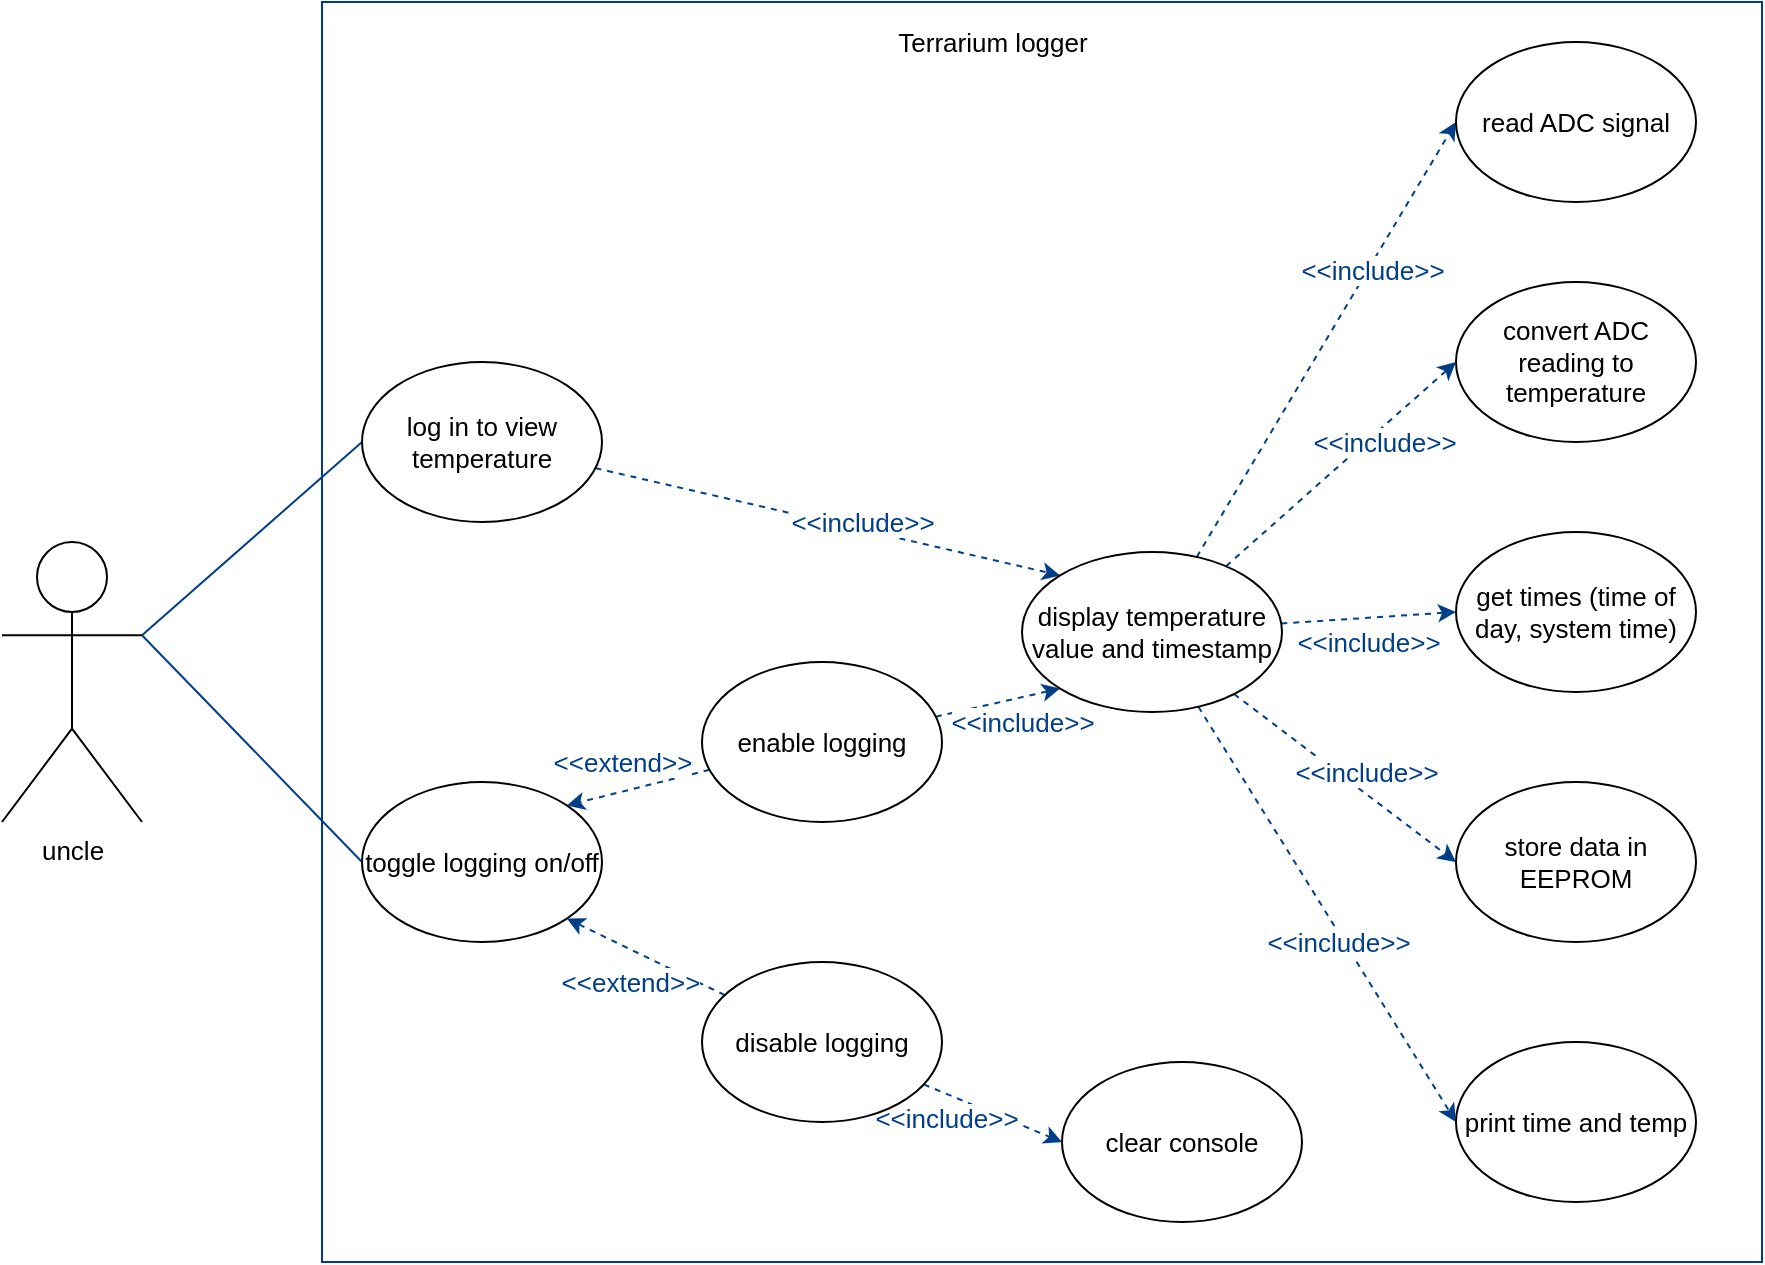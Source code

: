 <mxfile version="13.9.2" type="device"><diagram id="bnf7vGoHrRmRhigexyjS" name="Page-1"><mxGraphModel dx="1240" dy="1481" grid="1" gridSize="10" guides="1" tooltips="1" connect="1" arrows="1" fold="1" page="1" pageScale="1" pageWidth="1169" pageHeight="827" math="0" shadow="0"><root><mxCell id="0"/><mxCell id="1" parent="0"/><mxCell id="EnALXj96NAjafNV1f1GZ-1" value="" style="rounded=0;whiteSpace=wrap;html=1;fontSize=13;fillColor=none;strokeColor=#003F88;" vertex="1" parent="1"><mxGeometry x="260" y="-170" width="720" height="630" as="geometry"/></mxCell><mxCell id="EnALXj96NAjafNV1f1GZ-2" style="edgeStyle=none;rounded=0;orthogonalLoop=1;jettySize=auto;html=1;exitX=1;exitY=0.333;exitDx=0;exitDy=0;exitPerimeter=0;entryX=0;entryY=0.5;entryDx=0;entryDy=0;startArrow=none;startFill=0;endArrow=none;endFill=0;fontSize=13;strokeColor=#003F88;" edge="1" parent="1" source="EnALXj96NAjafNV1f1GZ-4" target="EnALXj96NAjafNV1f1GZ-7"><mxGeometry relative="1" as="geometry"/></mxCell><mxCell id="EnALXj96NAjafNV1f1GZ-3" style="edgeStyle=none;rounded=0;orthogonalLoop=1;jettySize=auto;html=1;exitX=1;exitY=0.333;exitDx=0;exitDy=0;exitPerimeter=0;entryX=0;entryY=0.5;entryDx=0;entryDy=0;startArrow=none;startFill=0;endArrow=none;endFill=0;fontSize=13;strokeColor=#003F88;" edge="1" parent="1" source="EnALXj96NAjafNV1f1GZ-4" target="EnALXj96NAjafNV1f1GZ-8"><mxGeometry relative="1" as="geometry"/></mxCell><mxCell id="EnALXj96NAjafNV1f1GZ-4" value="&lt;div style=&quot;font-size: 13px;&quot;&gt;uncle&lt;/div&gt;" style="shape=umlActor;verticalLabelPosition=bottom;verticalAlign=top;html=1;outlineConnect=0;fontSize=13;" vertex="1" parent="1"><mxGeometry x="100" y="100" width="70" height="140" as="geometry"/></mxCell><mxCell id="EnALXj96NAjafNV1f1GZ-5" style="edgeStyle=none;rounded=0;orthogonalLoop=1;jettySize=auto;html=1;entryX=0;entryY=0;entryDx=0;entryDy=0;dashed=1;startArrow=none;startFill=0;endArrow=classic;endFill=1;fontSize=13;strokeColor=#003F88;" edge="1" parent="1" source="EnALXj96NAjafNV1f1GZ-7" target="EnALXj96NAjafNV1f1GZ-29"><mxGeometry relative="1" as="geometry"/></mxCell><mxCell id="EnALXj96NAjafNV1f1GZ-6" value="&amp;lt;&amp;lt;include&amp;gt;&amp;gt;" style="edgeLabel;html=1;align=center;verticalAlign=middle;resizable=0;points=[];fontSize=13;fontColor=#003F88;" vertex="1" connectable="0" parent="EnALXj96NAjafNV1f1GZ-5"><mxGeometry x="0.304" y="2" relative="1" as="geometry"><mxPoint x="-18.5" y="-6.07" as="offset"/></mxGeometry></mxCell><mxCell id="EnALXj96NAjafNV1f1GZ-7" value="log in to view temperature" style="ellipse;whiteSpace=wrap;html=1;fontSize=13;" vertex="1" parent="1"><mxGeometry x="280" y="10" width="120" height="80" as="geometry"/></mxCell><mxCell id="EnALXj96NAjafNV1f1GZ-8" value="toggle logging on/off" style="ellipse;whiteSpace=wrap;html=1;fontSize=13;" vertex="1" parent="1"><mxGeometry x="280" y="220" width="120" height="80" as="geometry"/></mxCell><mxCell id="EnALXj96NAjafNV1f1GZ-9" style="edgeStyle=none;rounded=0;orthogonalLoop=1;jettySize=auto;html=1;entryX=0;entryY=1;entryDx=0;entryDy=0;dashed=1;startArrow=none;startFill=0;endArrow=classic;endFill=1;fontSize=13;strokeColor=#003F88;fontColor=#003F88;" edge="1" parent="1" source="EnALXj96NAjafNV1f1GZ-13" target="EnALXj96NAjafNV1f1GZ-29"><mxGeometry relative="1" as="geometry"/></mxCell><mxCell id="EnALXj96NAjafNV1f1GZ-10" value="&amp;lt;&amp;lt;include&amp;gt;&amp;gt;" style="edgeLabel;html=1;align=center;verticalAlign=middle;resizable=0;points=[];fontSize=13;fontColor=#003F88;" vertex="1" connectable="0" parent="EnALXj96NAjafNV1f1GZ-9"><mxGeometry x="-0.253" relative="1" as="geometry"><mxPoint x="19.81" y="7.81" as="offset"/></mxGeometry></mxCell><mxCell id="EnALXj96NAjafNV1f1GZ-11" style="edgeStyle=none;rounded=0;orthogonalLoop=1;jettySize=auto;html=1;entryX=1;entryY=0;entryDx=0;entryDy=0;dashed=1;startArrow=none;startFill=0;endArrow=classic;endFill=1;fontSize=13;strokeColor=#003F88;fontColor=#003F88;" edge="1" parent="1" source="EnALXj96NAjafNV1f1GZ-13" target="EnALXj96NAjafNV1f1GZ-8"><mxGeometry relative="1" as="geometry"/></mxCell><mxCell id="EnALXj96NAjafNV1f1GZ-12" value="&amp;lt;&amp;lt;extend&amp;gt;&amp;gt;" style="edgeLabel;html=1;align=center;verticalAlign=middle;resizable=0;points=[];fontSize=13;fontColor=#003F88;" vertex="1" connectable="0" parent="EnALXj96NAjafNV1f1GZ-11"><mxGeometry x="0.249" y="2" relative="1" as="geometry"><mxPoint x="0.12" y="-16.95" as="offset"/></mxGeometry></mxCell><mxCell id="EnALXj96NAjafNV1f1GZ-13" value="enable logging" style="ellipse;whiteSpace=wrap;html=1;fontSize=13;" vertex="1" parent="1"><mxGeometry x="450" y="160" width="120" height="80" as="geometry"/></mxCell><mxCell id="EnALXj96NAjafNV1f1GZ-14" style="edgeStyle=none;rounded=0;orthogonalLoop=1;jettySize=auto;html=1;entryX=1;entryY=1;entryDx=0;entryDy=0;dashed=1;startArrow=none;startFill=0;endArrow=classic;endFill=1;fontSize=13;strokeColor=#003F88;fontColor=#003F88;" edge="1" parent="1" source="EnALXj96NAjafNV1f1GZ-18" target="EnALXj96NAjafNV1f1GZ-8"><mxGeometry relative="1" as="geometry"/></mxCell><mxCell id="EnALXj96NAjafNV1f1GZ-15" value="&amp;lt;&amp;lt;extend&amp;gt;&amp;gt;" style="edgeLabel;html=1;align=center;verticalAlign=middle;resizable=0;points=[];fontSize=13;fontColor=#003F88;" vertex="1" connectable="0" parent="EnALXj96NAjafNV1f1GZ-14"><mxGeometry x="-0.559" y="2" relative="1" as="geometry"><mxPoint x="-28.97" y="0.18" as="offset"/></mxGeometry></mxCell><mxCell id="EnALXj96NAjafNV1f1GZ-16" style="edgeStyle=none;rounded=0;orthogonalLoop=1;jettySize=auto;html=1;entryX=0;entryY=0.5;entryDx=0;entryDy=0;startArrow=none;startFill=0;endArrow=classic;endFill=1;fontSize=13;dashed=1;strokeColor=#003F88;" edge="1" parent="1" source="EnALXj96NAjafNV1f1GZ-18" target="EnALXj96NAjafNV1f1GZ-36"><mxGeometry relative="1" as="geometry"/></mxCell><mxCell id="EnALXj96NAjafNV1f1GZ-17" value="&amp;lt;&amp;lt;include&amp;gt;&amp;gt;" style="edgeLabel;html=1;align=center;verticalAlign=middle;resizable=0;points=[];fontSize=13;fontColor=#003F88;" vertex="1" connectable="0" parent="EnALXj96NAjafNV1f1GZ-16"><mxGeometry x="0.14" relative="1" as="geometry"><mxPoint x="-28.83" as="offset"/></mxGeometry></mxCell><mxCell id="EnALXj96NAjafNV1f1GZ-18" value="disable logging" style="ellipse;whiteSpace=wrap;html=1;fontSize=13;" vertex="1" parent="1"><mxGeometry x="450" y="310" width="120" height="80" as="geometry"/></mxCell><mxCell id="EnALXj96NAjafNV1f1GZ-19" style="edgeStyle=none;rounded=0;orthogonalLoop=1;jettySize=auto;html=1;entryX=0;entryY=0.5;entryDx=0;entryDy=0;dashed=1;startArrow=none;startFill=0;endArrow=classic;endFill=1;fontSize=13;strokeColor=#003F88;" edge="1" parent="1" source="EnALXj96NAjafNV1f1GZ-29" target="EnALXj96NAjafNV1f1GZ-30"><mxGeometry relative="1" as="geometry"/></mxCell><mxCell id="EnALXj96NAjafNV1f1GZ-20" value="&amp;lt;&amp;lt;include&amp;gt;&amp;gt;" style="edgeLabel;html=1;align=center;verticalAlign=middle;resizable=0;points=[];fontSize=13;fontColor=#003F88;" vertex="1" connectable="0" parent="EnALXj96NAjafNV1f1GZ-19"><mxGeometry x="0.328" y="-1" relative="1" as="geometry"><mxPoint as="offset"/></mxGeometry></mxCell><mxCell id="EnALXj96NAjafNV1f1GZ-21" style="edgeStyle=none;rounded=0;orthogonalLoop=1;jettySize=auto;html=1;entryX=0;entryY=0.5;entryDx=0;entryDy=0;dashed=1;startArrow=none;startFill=0;endArrow=classic;endFill=1;fontSize=13;strokeColor=#003F88;" edge="1" parent="1" source="EnALXj96NAjafNV1f1GZ-29" target="EnALXj96NAjafNV1f1GZ-31"><mxGeometry relative="1" as="geometry"/></mxCell><mxCell id="EnALXj96NAjafNV1f1GZ-22" value="&amp;lt;&amp;lt;include&amp;gt;&amp;gt;" style="edgeLabel;html=1;align=center;verticalAlign=middle;resizable=0;points=[];fontSize=13;fontColor=#003F88;" vertex="1" connectable="0" parent="EnALXj96NAjafNV1f1GZ-21"><mxGeometry x="0.53" relative="1" as="geometry"><mxPoint x="-8.63" y="15.59" as="offset"/></mxGeometry></mxCell><mxCell id="EnALXj96NAjafNV1f1GZ-23" style="edgeStyle=none;rounded=0;orthogonalLoop=1;jettySize=auto;html=1;entryX=0;entryY=0.5;entryDx=0;entryDy=0;dashed=1;startArrow=none;startFill=0;endArrow=classic;endFill=1;fontSize=13;strokeColor=#003F88;fontColor=#003F88;" edge="1" parent="1" source="EnALXj96NAjafNV1f1GZ-29" target="EnALXj96NAjafNV1f1GZ-32"><mxGeometry relative="1" as="geometry"/></mxCell><mxCell id="EnALXj96NAjafNV1f1GZ-24" value="&amp;lt;&amp;lt;include&amp;gt;&amp;gt;" style="edgeLabel;html=1;align=center;verticalAlign=middle;resizable=0;points=[];fontSize=13;fontColor=#003F88;" vertex="1" connectable="0" parent="EnALXj96NAjafNV1f1GZ-23"><mxGeometry x="0.432" y="2" relative="1" as="geometry"><mxPoint x="-18.65" y="15.2" as="offset"/></mxGeometry></mxCell><mxCell id="EnALXj96NAjafNV1f1GZ-25" style="edgeStyle=none;rounded=0;orthogonalLoop=1;jettySize=auto;html=1;entryX=0;entryY=0.5;entryDx=0;entryDy=0;dashed=1;startArrow=none;startFill=0;endArrow=classic;endFill=1;fontSize=13;strokeColor=#003F88;" edge="1" parent="1" source="EnALXj96NAjafNV1f1GZ-29" target="EnALXj96NAjafNV1f1GZ-33"><mxGeometry relative="1" as="geometry"/></mxCell><mxCell id="EnALXj96NAjafNV1f1GZ-26" value="&amp;lt;&amp;lt;include&amp;gt;&amp;gt;" style="edgeLabel;html=1;align=center;verticalAlign=middle;resizable=0;points=[];fontSize=13;fontColor=#003F88;" vertex="1" connectable="0" parent="EnALXj96NAjafNV1f1GZ-25"><mxGeometry x="0.427" y="-1" relative="1" as="geometry"><mxPoint x="-21.34" y="-31.28" as="offset"/></mxGeometry></mxCell><mxCell id="EnALXj96NAjafNV1f1GZ-27" style="edgeStyle=none;rounded=0;orthogonalLoop=1;jettySize=auto;html=1;entryX=0;entryY=0.5;entryDx=0;entryDy=0;dashed=1;startArrow=none;startFill=0;endArrow=classic;endFill=1;fontSize=13;strokeColor=#003F88;" edge="1" parent="1" source="EnALXj96NAjafNV1f1GZ-29" target="EnALXj96NAjafNV1f1GZ-34"><mxGeometry relative="1" as="geometry"/></mxCell><mxCell id="EnALXj96NAjafNV1f1GZ-28" value="&amp;lt;&amp;lt;include&amp;gt;&amp;gt;" style="edgeLabel;html=1;align=center;verticalAlign=middle;resizable=0;points=[];fontSize=13;fontColor=#003F88;" vertex="1" connectable="0" parent="EnALXj96NAjafNV1f1GZ-27"><mxGeometry x="0.507" y="-2" relative="1" as="geometry"><mxPoint x="-17.29" y="-25.76" as="offset"/></mxGeometry></mxCell><mxCell id="EnALXj96NAjafNV1f1GZ-29" value="display temperature value and timestamp" style="ellipse;whiteSpace=wrap;html=1;fontSize=13;" vertex="1" parent="1"><mxGeometry x="610" y="105" width="130" height="80" as="geometry"/></mxCell><mxCell id="EnALXj96NAjafNV1f1GZ-30" value="read ADC signal" style="ellipse;whiteSpace=wrap;html=1;fontSize=13;" vertex="1" parent="1"><mxGeometry x="827" y="-150" width="120" height="80" as="geometry"/></mxCell><mxCell id="EnALXj96NAjafNV1f1GZ-31" value="convert ADC reading to temperature" style="ellipse;whiteSpace=wrap;html=1;fontSize=13;" vertex="1" parent="1"><mxGeometry x="827" y="-30" width="120" height="80" as="geometry"/></mxCell><mxCell id="EnALXj96NAjafNV1f1GZ-32" value="get times (time of day, system time)" style="ellipse;whiteSpace=wrap;html=1;fontSize=13;" vertex="1" parent="1"><mxGeometry x="827" y="95" width="120" height="80" as="geometry"/></mxCell><mxCell id="EnALXj96NAjafNV1f1GZ-33" value="print time and temp" style="ellipse;whiteSpace=wrap;html=1;fontSize=13;" vertex="1" parent="1"><mxGeometry x="827" y="350" width="120" height="80" as="geometry"/></mxCell><mxCell id="EnALXj96NAjafNV1f1GZ-34" value="store data in EEPROM" style="ellipse;whiteSpace=wrap;html=1;fontSize=13;" vertex="1" parent="1"><mxGeometry x="827" y="220" width="120" height="80" as="geometry"/></mxCell><mxCell id="EnALXj96NAjafNV1f1GZ-35" value="Terrarium logger" style="text;html=1;align=center;verticalAlign=middle;resizable=0;points=[];autosize=1;fontSize=13;" vertex="1" parent="1"><mxGeometry x="540" y="-160" width="110" height="20" as="geometry"/></mxCell><mxCell id="EnALXj96NAjafNV1f1GZ-36" value="clear console" style="ellipse;whiteSpace=wrap;html=1;fontSize=13;" vertex="1" parent="1"><mxGeometry x="630" y="360" width="120" height="80" as="geometry"/></mxCell></root></mxGraphModel></diagram></mxfile>